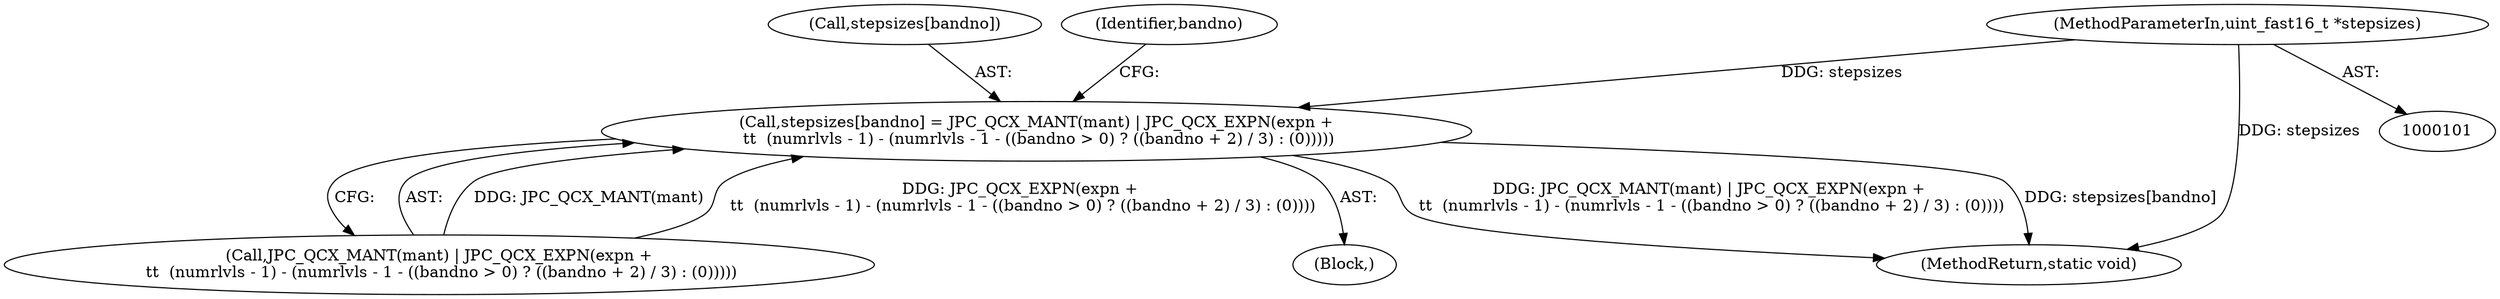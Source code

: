 digraph "0_jasper_1e84674d95353c64e5c4c0e7232ae86fd6ea813b_2@pointer" {
"1000104" [label="(MethodParameterIn,uint_fast16_t *stepsizes)"];
"1000135" [label="(Call,stepsizes[bandno] = JPC_QCX_MANT(mant) | JPC_QCX_EXPN(expn +\n \t\t  (numrlvls - 1) - (numrlvls - 1 - ((bandno > 0) ? ((bandno + 2) / 3) : (0)))))"];
"1000104" [label="(MethodParameterIn,uint_fast16_t *stepsizes)"];
"1000135" [label="(Call,stepsizes[bandno] = JPC_QCX_MANT(mant) | JPC_QCX_EXPN(expn +\n \t\t  (numrlvls - 1) - (numrlvls - 1 - ((bandno > 0) ? ((bandno + 2) / 3) : (0)))))"];
"1000139" [label="(Call,JPC_QCX_MANT(mant) | JPC_QCX_EXPN(expn +\n \t\t  (numrlvls - 1) - (numrlvls - 1 - ((bandno > 0) ? ((bandno + 2) / 3) : (0)))))"];
"1000134" [label="(Block,)"];
"1000136" [label="(Call,stepsizes[bandno])"];
"1000133" [label="(Identifier,bandno)"];
"1000163" [label="(MethodReturn,static void)"];
"1000104" -> "1000101"  [label="AST: "];
"1000104" -> "1000163"  [label="DDG: stepsizes"];
"1000104" -> "1000135"  [label="DDG: stepsizes"];
"1000135" -> "1000134"  [label="AST: "];
"1000135" -> "1000139"  [label="CFG: "];
"1000136" -> "1000135"  [label="AST: "];
"1000139" -> "1000135"  [label="AST: "];
"1000133" -> "1000135"  [label="CFG: "];
"1000135" -> "1000163"  [label="DDG: JPC_QCX_MANT(mant) | JPC_QCX_EXPN(expn +\n \t\t  (numrlvls - 1) - (numrlvls - 1 - ((bandno > 0) ? ((bandno + 2) / 3) : (0))))"];
"1000135" -> "1000163"  [label="DDG: stepsizes[bandno]"];
"1000139" -> "1000135"  [label="DDG: JPC_QCX_MANT(mant)"];
"1000139" -> "1000135"  [label="DDG: JPC_QCX_EXPN(expn +\n \t\t  (numrlvls - 1) - (numrlvls - 1 - ((bandno > 0) ? ((bandno + 2) / 3) : (0))))"];
}
